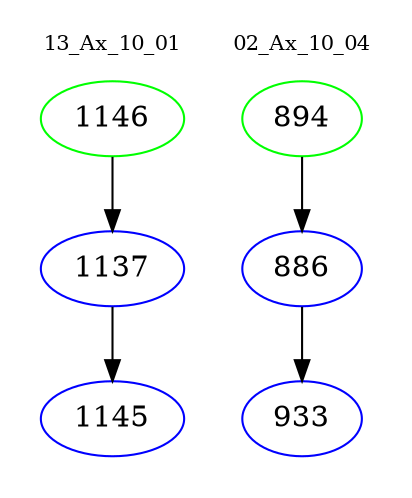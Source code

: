 digraph{
subgraph cluster_0 {
color = white
label = "13_Ax_10_01";
fontsize=10;
T0_1146 [label="1146", color="green"]
T0_1146 -> T0_1137 [color="black"]
T0_1137 [label="1137", color="blue"]
T0_1137 -> T0_1145 [color="black"]
T0_1145 [label="1145", color="blue"]
}
subgraph cluster_1 {
color = white
label = "02_Ax_10_04";
fontsize=10;
T1_894 [label="894", color="green"]
T1_894 -> T1_886 [color="black"]
T1_886 [label="886", color="blue"]
T1_886 -> T1_933 [color="black"]
T1_933 [label="933", color="blue"]
}
}
